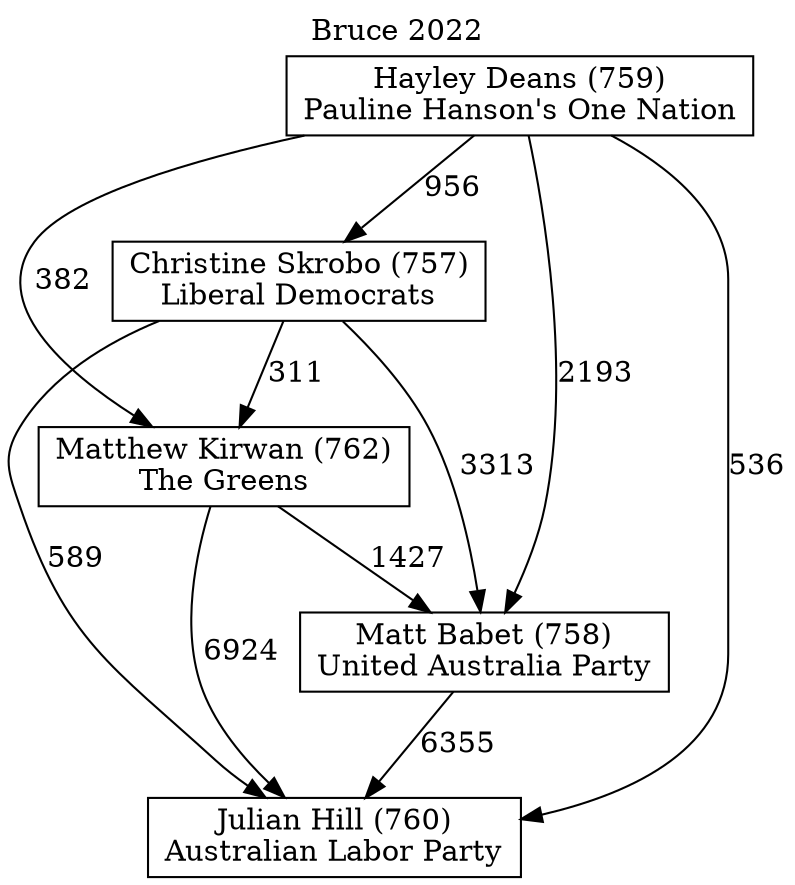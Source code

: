 // House preference flow
digraph "Julian Hill (760)_Bruce_2022" {
	graph [label="Bruce 2022" labelloc=t mclimit=10]
	node [shape=box]
	"Christine Skrobo (757)" [label="Christine Skrobo (757)
Liberal Democrats"]
	"Matthew Kirwan (762)" [label="Matthew Kirwan (762)
The Greens"]
	"Julian Hill (760)" [label="Julian Hill (760)
Australian Labor Party"]
	"Matt Babet (758)" [label="Matt Babet (758)
United Australia Party"]
	"Hayley Deans (759)" [label="Hayley Deans (759)
Pauline Hanson's One Nation"]
	"Hayley Deans (759)" -> "Christine Skrobo (757)" [label=956]
	"Hayley Deans (759)" -> "Matt Babet (758)" [label=2193]
	"Christine Skrobo (757)" -> "Julian Hill (760)" [label=589]
	"Hayley Deans (759)" -> "Matthew Kirwan (762)" [label=382]
	"Matthew Kirwan (762)" -> "Julian Hill (760)" [label=6924]
	"Christine Skrobo (757)" -> "Matt Babet (758)" [label=3313]
	"Hayley Deans (759)" -> "Julian Hill (760)" [label=536]
	"Christine Skrobo (757)" -> "Matthew Kirwan (762)" [label=311]
	"Matthew Kirwan (762)" -> "Matt Babet (758)" [label=1427]
	"Matt Babet (758)" -> "Julian Hill (760)" [label=6355]
}
